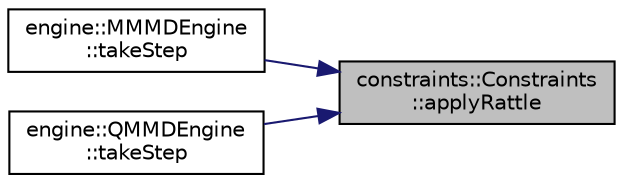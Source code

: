 digraph "constraints::Constraints::applyRattle"
{
 // LATEX_PDF_SIZE
  edge [fontname="Helvetica",fontsize="10",labelfontname="Helvetica",labelfontsize="10"];
  node [fontname="Helvetica",fontsize="10",shape=record];
  rankdir="RL";
  Node1 [label="constraints::Constraints\l::applyRattle",height=0.2,width=0.4,color="black", fillcolor="grey75", style="filled", fontcolor="black",tooltip="applies the rattle algorithm to all bond constraints"];
  Node1 -> Node2 [dir="back",color="midnightblue",fontsize="10",style="solid",fontname="Helvetica"];
  Node2 [label="engine::MMMDEngine\l::takeStep",height=0.2,width=0.4,color="black", fillcolor="white", style="filled",URL="$classengine_1_1MMMDEngine.html#ad19f3e919c2ce95d8ee0486b0eb2805b",tooltip="Takes one step in the simulation."];
  Node1 -> Node3 [dir="back",color="midnightblue",fontsize="10",style="solid",fontname="Helvetica"];
  Node3 [label="engine::QMMDEngine\l::takeStep",height=0.2,width=0.4,color="black", fillcolor="white", style="filled",URL="$classengine_1_1QMMDEngine.html#aa8c0e7286309e6837dcff608d222b2c6",tooltip="Takes one step in a QM MD simulation."];
}
